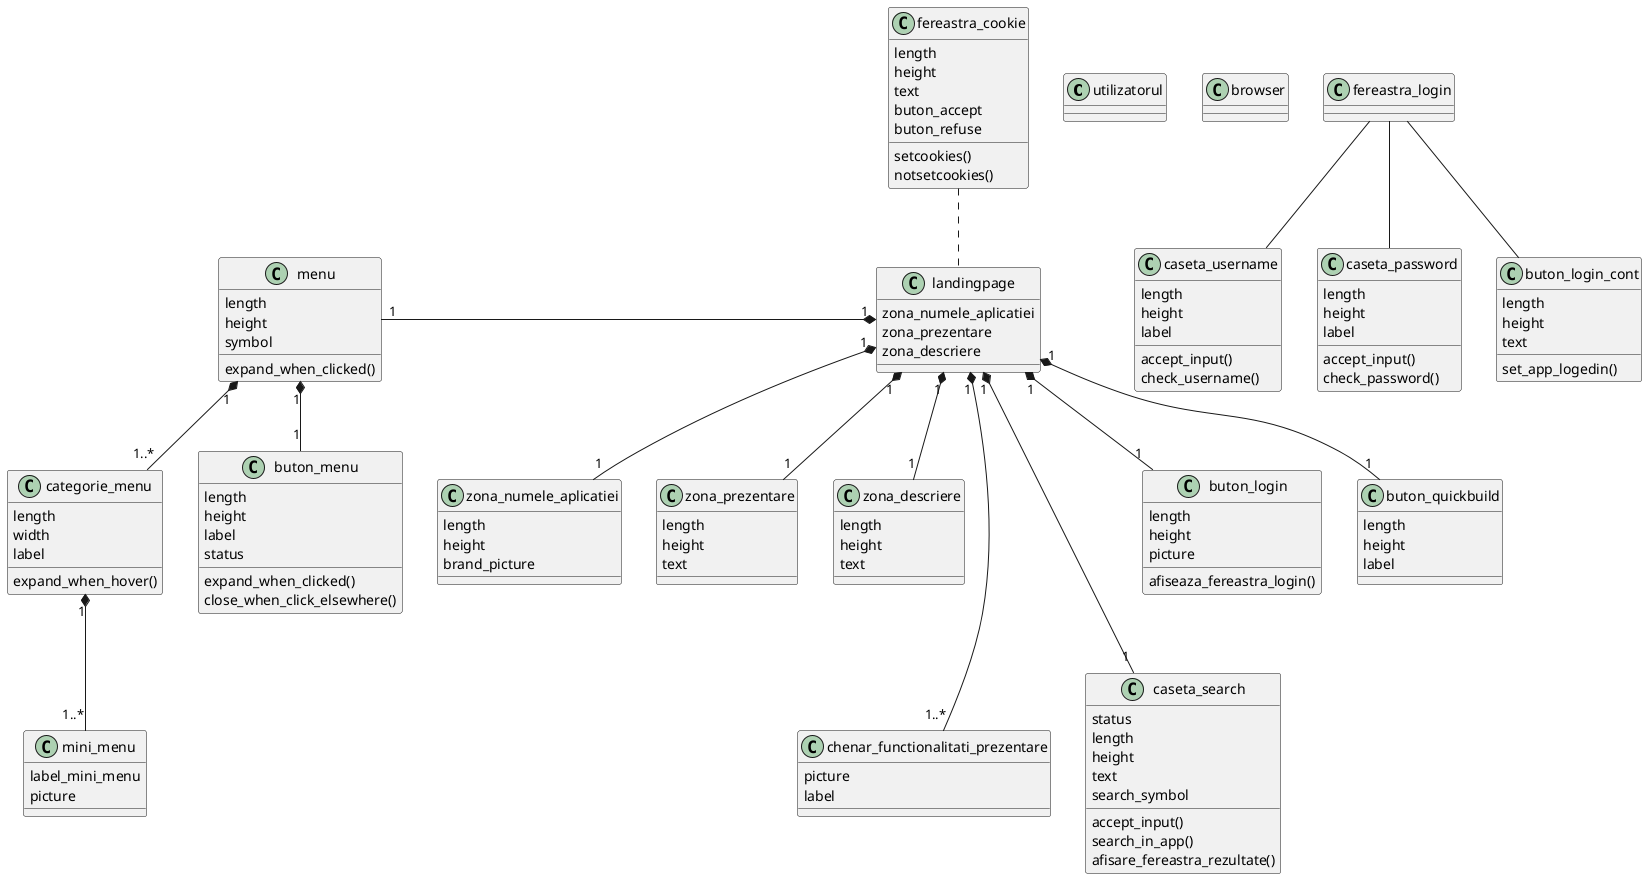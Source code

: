 @startuml
'https://plantuml.com/class-diagram

class utilizatorul
class browser
class landingpage
class zona_numele_aplicatiei
class zona_prezentare
class zona_descriere
class fereastra_cookie
class chenar_functionalitati_prezentare

class menu
class categorie_menu
class mini_menu

class caseta_search
class buton_login
class buton_quickbuild

class fereastra_login
class caseta_username
class caseta_password
class buton_login_cont

landingpage "1" *--- "1..*" chenar_functionalitati_prezentare
landingpage .up. fereastra_cookie
landingpage "1" *-down- "1" zona_numele_aplicatiei
landingpage "1" *-down- "1" zona_prezentare
landingpage "1" *-down- "1" zona_descriere
landingpage "1" *-left- "1" menu
landingpage "1" *--- "1" caseta_search
landingpage "1" *-- "1" buton_quickbuild
landingpage "1" *-- "1" buton_login

menu "1" *-- "1" buton_menu

menu "1" *-- "1..*" categorie_menu
categorie_menu "1" *-- "1..*" mini_menu

fereastra_login -- caseta_password
fereastra_login -- caseta_username
fereastra_login -- buton_login_cont


class landingpage
{
zona_numele_aplicatiei
zona_prezentare
zona_descriere
}

class zona_numele_aplicatiei
{
length
height
brand_picture
}

class zona_prezentare
{
length
height
text
}

class zona_descriere
{
length
height
text
}

class fereastra_cookie
{
length
height
text
buton_accept
buton_refuse
setcookies()
notsetcookies()
}

class buton_menu
{
length
height
label
status
expand_when_clicked()
close_when_click_elsewhere()
}

class categorie_menu
{
length
width
label
expand_when_hover()
}

class mini_menu
{
label_mini_menu
picture
}

class menu
{
length
height
symbol
expand_when_clicked()
}

class caseta_search
{
status
length
height
text
search_symbol
accept_input()
search_in_app()
afisare_fereastra_rezultate()
}

class chenar_functionalitati_prezentare
{
picture
label
}

class buton_login
{
length
height
picture
afiseaza_fereastra_login()
}

class caseta_username
{
length
height
label
accept_input()
check_username()
}

class caseta_password
{
length
height
label
accept_input()
check_password()
}

class buton_login_cont
{
length
height
text
set_app_logedin()
}

class buton_quickbuild
{
length
height
label

}
@enduml